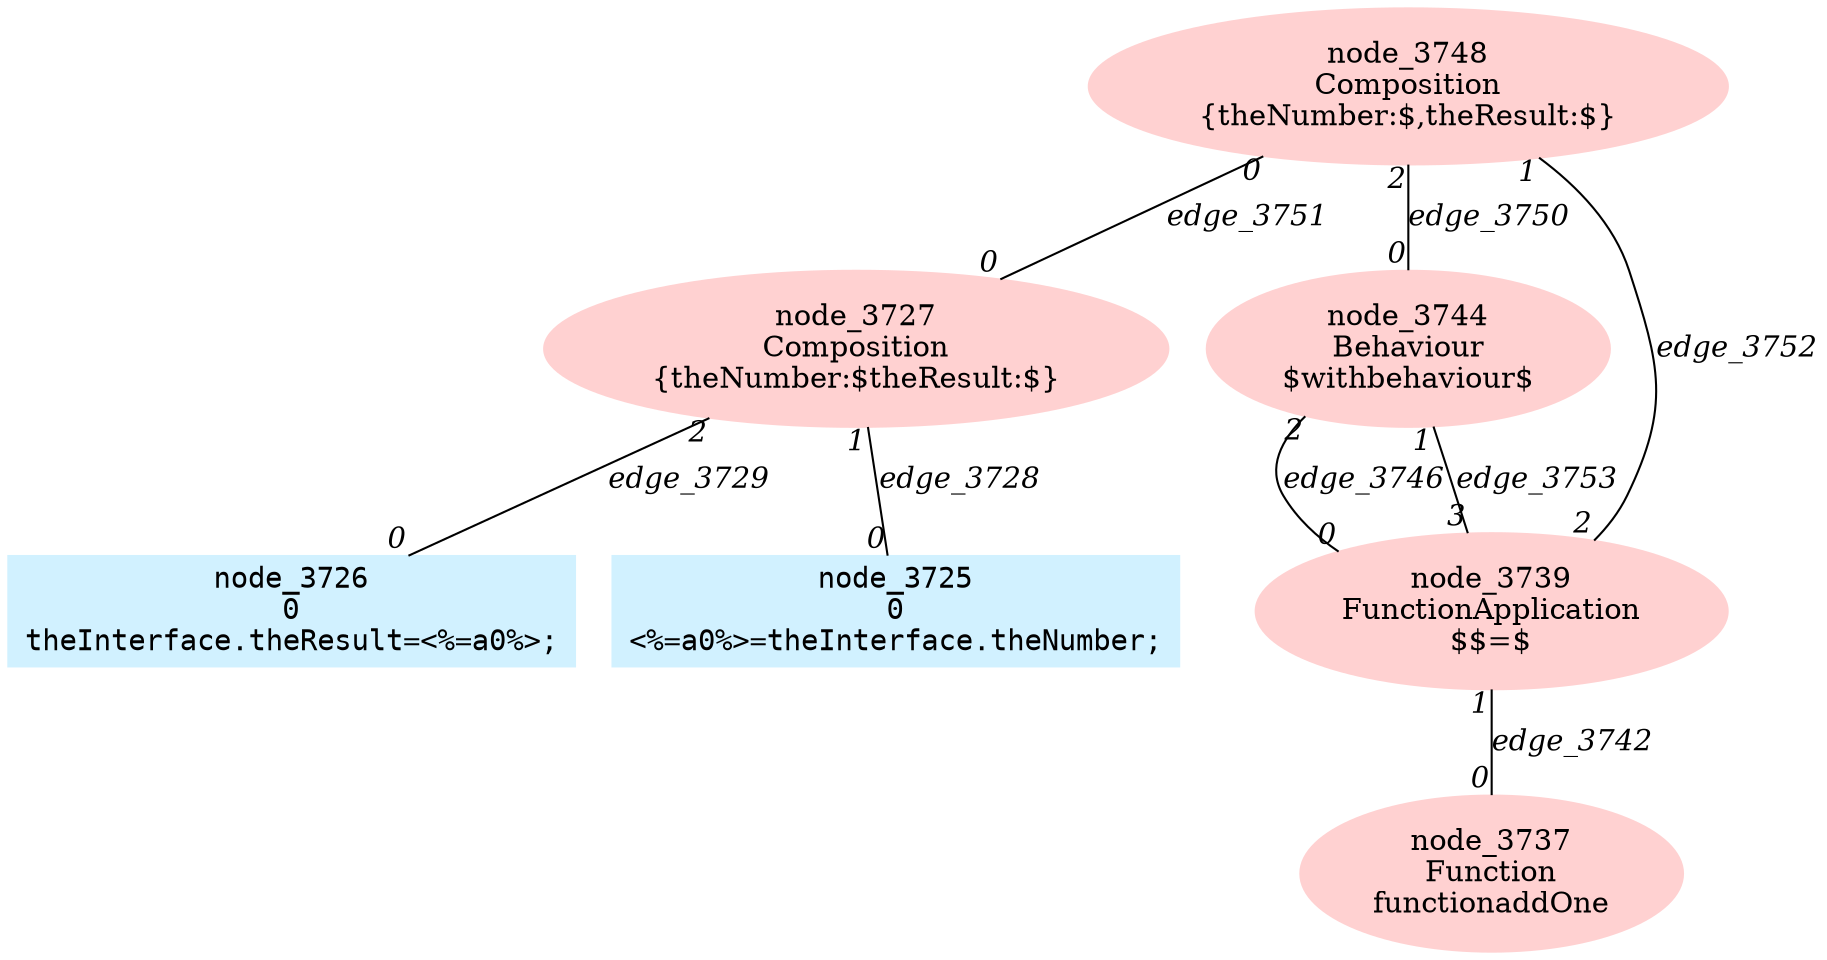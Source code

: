 digraph g{node_3727 [shape=ellipse, style=filled, color="#ffd1d1", label="node_3727
Composition
{theNumber:$theResult:$}" ]
node_3737 [shape=ellipse, style=filled, color="#ffd1d1", label="node_3737
Function
functionaddOne" ]
node_3739 [shape=ellipse, style=filled, color="#ffd1d1", label="node_3739
FunctionApplication
$$=$" ]
node_3744 [shape=ellipse, style=filled, color="#ffd1d1", label="node_3744
Behaviour
$withbehaviour$" ]
node_3748 [shape=ellipse, style=filled, color="#ffd1d1", label="node_3748
Composition
{theNumber:$,theResult:$}" ]
node_3725 [shape=box, style=filled, color="#d1f1ff", fontname="Courier", label="node_3725
0
<%=a0%>=theInterface.theNumber;
" ]
node_3726 [shape=box, style=filled, color="#d1f1ff", fontname="Courier", label="node_3726
0
theInterface.theResult=<%=a0%>;
" ]
node_3727 -> node_3725 [dir=none, arrowHead=none, fontname="Times-Italic", label="edge_3728",  headlabel="0", taillabel="1" ]
node_3727 -> node_3726 [dir=none, arrowHead=none, fontname="Times-Italic", label="edge_3729",  headlabel="0", taillabel="2" ]
node_3739 -> node_3737 [dir=none, arrowHead=none, fontname="Times-Italic", label="edge_3742",  headlabel="0", taillabel="1" ]
node_3744 -> node_3739 [dir=none, arrowHead=none, fontname="Times-Italic", label="edge_3746",  headlabel="0", taillabel="2" ]
node_3748 -> node_3744 [dir=none, arrowHead=none, fontname="Times-Italic", label="edge_3750",  headlabel="0", taillabel="2" ]
node_3748 -> node_3727 [dir=none, arrowHead=none, fontname="Times-Italic", label="edge_3751",  headlabel="0", taillabel="0" ]
node_3739 -> node_3748 [dir=none, arrowHead=none, fontname="Times-Italic", label="edge_3752",  headlabel="1", taillabel="2" ]
node_3739 -> node_3744 [dir=none, arrowHead=none, fontname="Times-Italic", label="edge_3753",  headlabel="1", taillabel="3" ]
}